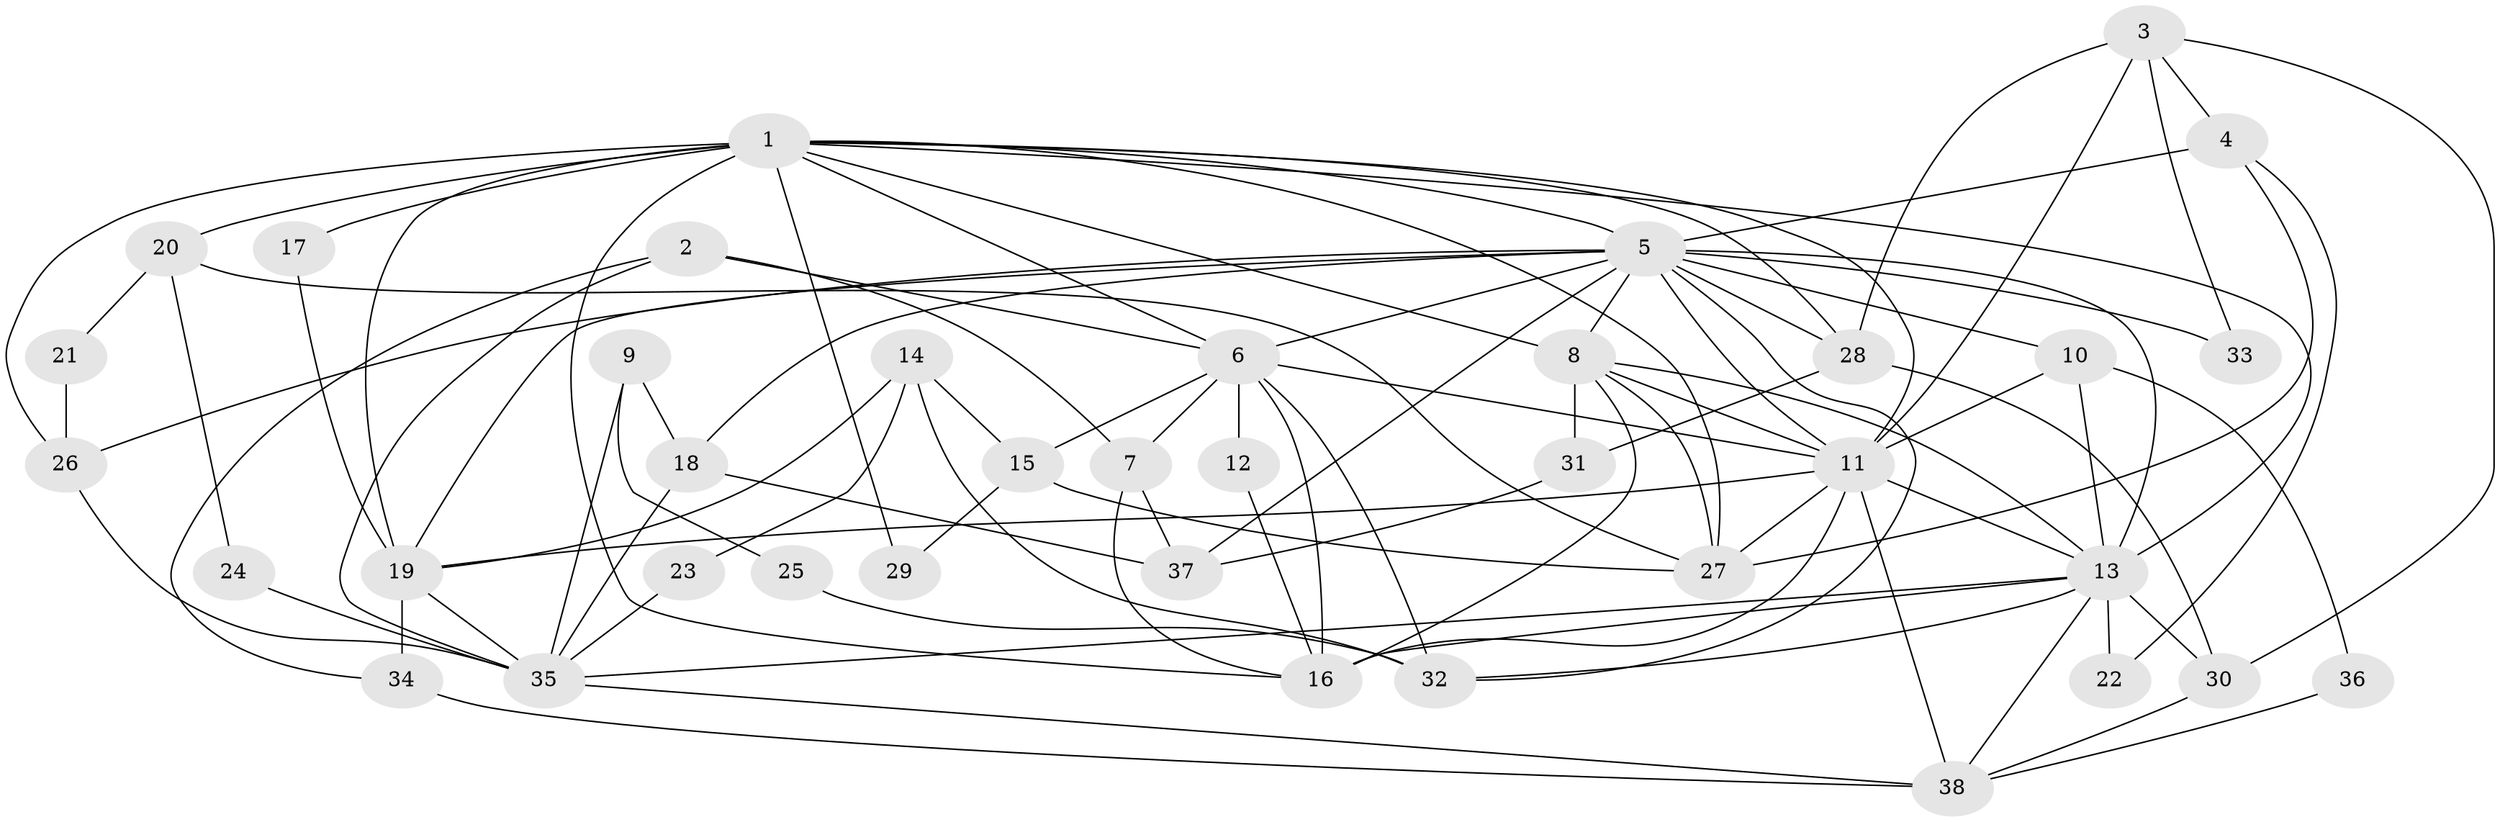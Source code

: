 // original degree distribution, {6: 0.10666666666666667, 3: 0.24, 2: 0.17333333333333334, 7: 0.04, 5: 0.18666666666666668, 4: 0.24, 9: 0.013333333333333334}
// Generated by graph-tools (version 1.1) at 2025/36/03/09/25 02:36:07]
// undirected, 38 vertices, 94 edges
graph export_dot {
graph [start="1"]
  node [color=gray90,style=filled];
  1;
  2;
  3;
  4;
  5;
  6;
  7;
  8;
  9;
  10;
  11;
  12;
  13;
  14;
  15;
  16;
  17;
  18;
  19;
  20;
  21;
  22;
  23;
  24;
  25;
  26;
  27;
  28;
  29;
  30;
  31;
  32;
  33;
  34;
  35;
  36;
  37;
  38;
  1 -- 5 [weight=2.0];
  1 -- 6 [weight=2.0];
  1 -- 8 [weight=1.0];
  1 -- 11 [weight=1.0];
  1 -- 13 [weight=1.0];
  1 -- 16 [weight=2.0];
  1 -- 17 [weight=3.0];
  1 -- 19 [weight=1.0];
  1 -- 20 [weight=1.0];
  1 -- 26 [weight=1.0];
  1 -- 27 [weight=1.0];
  1 -- 28 [weight=1.0];
  1 -- 29 [weight=2.0];
  2 -- 6 [weight=2.0];
  2 -- 7 [weight=1.0];
  2 -- 34 [weight=1.0];
  2 -- 35 [weight=1.0];
  3 -- 4 [weight=1.0];
  3 -- 11 [weight=1.0];
  3 -- 28 [weight=1.0];
  3 -- 30 [weight=1.0];
  3 -- 33 [weight=1.0];
  4 -- 5 [weight=2.0];
  4 -- 22 [weight=1.0];
  4 -- 27 [weight=1.0];
  5 -- 6 [weight=2.0];
  5 -- 8 [weight=1.0];
  5 -- 10 [weight=1.0];
  5 -- 11 [weight=1.0];
  5 -- 13 [weight=1.0];
  5 -- 18 [weight=1.0];
  5 -- 19 [weight=2.0];
  5 -- 26 [weight=2.0];
  5 -- 28 [weight=1.0];
  5 -- 32 [weight=1.0];
  5 -- 33 [weight=1.0];
  5 -- 37 [weight=1.0];
  6 -- 7 [weight=1.0];
  6 -- 11 [weight=1.0];
  6 -- 12 [weight=1.0];
  6 -- 15 [weight=1.0];
  6 -- 16 [weight=2.0];
  6 -- 32 [weight=1.0];
  7 -- 16 [weight=1.0];
  7 -- 37 [weight=1.0];
  8 -- 11 [weight=1.0];
  8 -- 13 [weight=2.0];
  8 -- 16 [weight=1.0];
  8 -- 27 [weight=2.0];
  8 -- 31 [weight=1.0];
  9 -- 18 [weight=1.0];
  9 -- 25 [weight=1.0];
  9 -- 35 [weight=1.0];
  10 -- 11 [weight=1.0];
  10 -- 13 [weight=1.0];
  10 -- 36 [weight=1.0];
  11 -- 13 [weight=1.0];
  11 -- 16 [weight=1.0];
  11 -- 19 [weight=2.0];
  11 -- 27 [weight=1.0];
  11 -- 38 [weight=1.0];
  12 -- 16 [weight=1.0];
  13 -- 16 [weight=1.0];
  13 -- 22 [weight=1.0];
  13 -- 30 [weight=1.0];
  13 -- 32 [weight=1.0];
  13 -- 35 [weight=1.0];
  13 -- 38 [weight=1.0];
  14 -- 15 [weight=1.0];
  14 -- 19 [weight=1.0];
  14 -- 23 [weight=1.0];
  14 -- 32 [weight=1.0];
  15 -- 27 [weight=1.0];
  15 -- 29 [weight=1.0];
  17 -- 19 [weight=1.0];
  18 -- 35 [weight=1.0];
  18 -- 37 [weight=1.0];
  19 -- 34 [weight=1.0];
  19 -- 35 [weight=1.0];
  20 -- 21 [weight=1.0];
  20 -- 24 [weight=1.0];
  20 -- 27 [weight=1.0];
  21 -- 26 [weight=1.0];
  23 -- 35 [weight=1.0];
  24 -- 35 [weight=1.0];
  25 -- 32 [weight=1.0];
  26 -- 35 [weight=1.0];
  28 -- 30 [weight=1.0];
  28 -- 31 [weight=1.0];
  30 -- 38 [weight=1.0];
  31 -- 37 [weight=1.0];
  34 -- 38 [weight=1.0];
  35 -- 38 [weight=1.0];
  36 -- 38 [weight=1.0];
}
